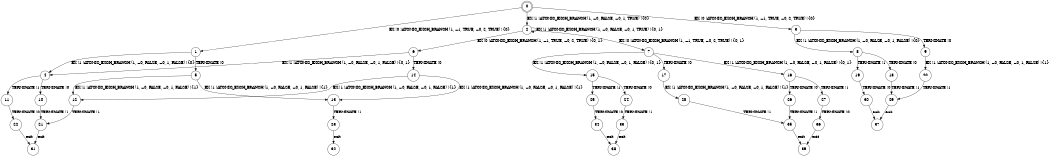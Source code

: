 digraph BCG {
size = "7, 10.5";
center = TRUE;
node [shape = circle];
0 [peripheries = 2];
0 -> 1 [label = "EX !0 !ATOMIC_EXCH_BRANCH (1, +1, TRUE, +0, 2, TRUE) !{0}"];
0 -> 2 [label = "EX !1 !ATOMIC_EXCH_BRANCH (1, +0, FALSE, +0, 1, TRUE) !{0}"];
0 -> 3 [label = "EX !0 !ATOMIC_EXCH_BRANCH (1, +1, TRUE, +0, 2, TRUE) !{0}"];
1 -> 4 [label = "EX !1 !ATOMIC_EXCH_BRANCH (1, +0, FALSE, +0, 1, FALSE) !{0}"];
1 -> 5 [label = "TERMINATE !0"];
2 -> 2 [label = "EX !1 !ATOMIC_EXCH_BRANCH (1, +0, FALSE, +0, 1, TRUE) !{0, 1}"];
2 -> 6 [label = "EX !0 !ATOMIC_EXCH_BRANCH (1, +1, TRUE, +0, 2, TRUE) !{0, 1}"];
2 -> 7 [label = "EX !0 !ATOMIC_EXCH_BRANCH (1, +1, TRUE, +0, 2, TRUE) !{0, 1}"];
3 -> 8 [label = "EX !1 !ATOMIC_EXCH_BRANCH (1, +0, FALSE, +0, 1, FALSE) !{0}"];
3 -> 9 [label = "TERMINATE !0"];
4 -> 10 [label = "TERMINATE !0"];
4 -> 11 [label = "TERMINATE !1"];
5 -> 12 [label = "EX !1 !ATOMIC_EXCH_BRANCH (1, +0, FALSE, +0, 1, FALSE) !{1}"];
5 -> 13 [label = "EX !1 !ATOMIC_EXCH_BRANCH (1, +0, FALSE, +0, 1, FALSE) !{1}"];
6 -> 4 [label = "EX !1 !ATOMIC_EXCH_BRANCH (1, +0, FALSE, +0, 1, FALSE) !{0, 1}"];
6 -> 14 [label = "TERMINATE !0"];
7 -> 15 [label = "EX !1 !ATOMIC_EXCH_BRANCH (1, +0, FALSE, +0, 1, FALSE) !{0, 1}"];
7 -> 16 [label = "EX !1 !ATOMIC_EXCH_BRANCH (1, +0, FALSE, +0, 1, FALSE) !{0, 1}"];
7 -> 17 [label = "TERMINATE !0"];
8 -> 18 [label = "TERMINATE !0"];
8 -> 19 [label = "TERMINATE !1"];
9 -> 20 [label = "EX !1 !ATOMIC_EXCH_BRANCH (1, +0, FALSE, +0, 1, FALSE) !{1}"];
10 -> 21 [label = "TERMINATE !1"];
11 -> 22 [label = "TERMINATE !0"];
12 -> 21 [label = "TERMINATE !1"];
13 -> 23 [label = "TERMINATE !1"];
14 -> 12 [label = "EX !1 !ATOMIC_EXCH_BRANCH (1, +0, FALSE, +0, 1, FALSE) !{1}"];
14 -> 13 [label = "EX !1 !ATOMIC_EXCH_BRANCH (1, +0, FALSE, +0, 1, FALSE) !{1}"];
15 -> 24 [label = "TERMINATE !0"];
15 -> 25 [label = "TERMINATE !1"];
16 -> 26 [label = "TERMINATE !0"];
16 -> 27 [label = "TERMINATE !1"];
17 -> 28 [label = "EX !1 !ATOMIC_EXCH_BRANCH (1, +0, FALSE, +0, 1, FALSE) !{1}"];
18 -> 29 [label = "TERMINATE !1"];
19 -> 30 [label = "TERMINATE !0"];
20 -> 29 [label = "TERMINATE !1"];
21 -> 31 [label = "exit"];
22 -> 31 [label = "exit"];
23 -> 32 [label = "exit"];
24 -> 33 [label = "TERMINATE !1"];
25 -> 34 [label = "TERMINATE !0"];
26 -> 35 [label = "TERMINATE !1"];
27 -> 36 [label = "TERMINATE !0"];
28 -> 35 [label = "TERMINATE !1"];
29 -> 37 [label = "exit"];
30 -> 37 [label = "exit"];
33 -> 38 [label = "exit"];
34 -> 38 [label = "exit"];
35 -> 39 [label = "exit"];
36 -> 39 [label = "exit"];
}
